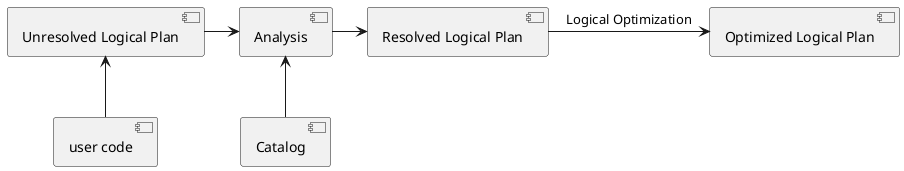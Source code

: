 @startuml "spark-plan"

[user code] as userCode
[Unresolved Logical Plan] as unresolvedLogicalPlan
[Catalog] as catalog
[Resolved Logical Plan] as resolvedLogicalPlan
[Optimized Logical Plan] as optimizedLogicalPlan
[Analysis] as analysis

userCode -u-> unresolvedLogicalPlan
unresolvedLogicalPlan -r-> analysis
catalog -u-> analysis
analysis -r-> resolvedLogicalPlan
resolvedLogicalPlan -r-> optimizedLogicalPlan : "Logical Optimization"


@enduml